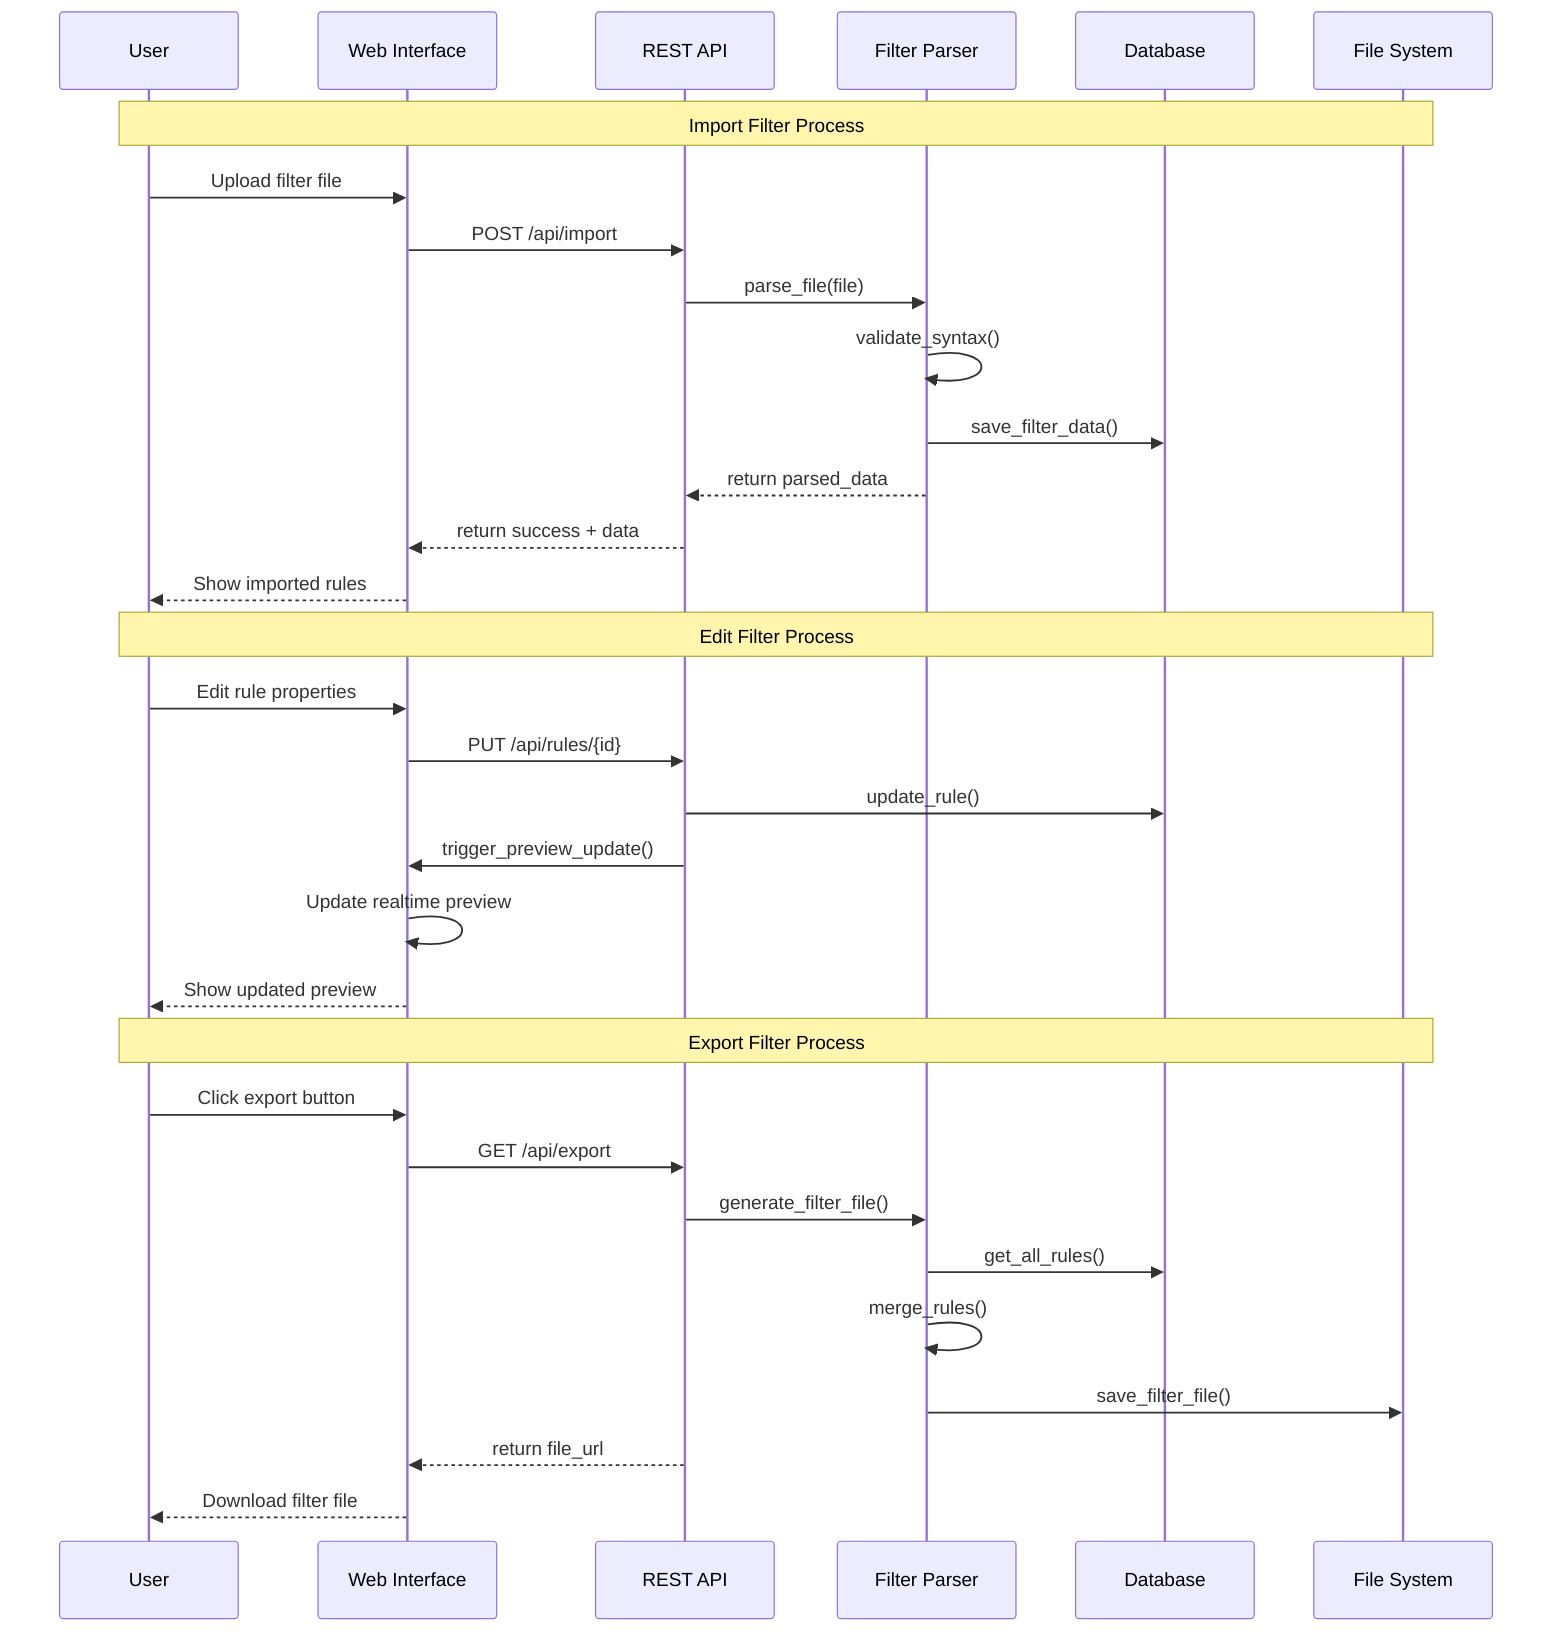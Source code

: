 sequenceDiagram
    participant U as User
    participant UI as Web Interface
    participant API as REST API
    participant P as Filter Parser
    participant DB as Database
    participant FS as File System
    
    Note over U,FS: Import Filter Process
    
    U->>UI: Upload filter file
    UI->>API: POST /api/import
    API->>P: parse_file(file)
    P->>P: validate_syntax()
    P->>DB: save_filter_data()
    P-->>API: return parsed_data
    API-->>UI: return success + data
    UI-->>U: Show imported rules
    
    Note over U,FS: Edit Filter Process
    
    U->>UI: Edit rule properties
    UI->>API: PUT /api/rules/{id}
    API->>DB: update_rule()
    API->>UI: trigger_preview_update()
    UI->>UI: Update realtime preview
    UI-->>U: Show updated preview
    
    Note over U,FS: Export Filter Process
    
    U->>UI: Click export button
    UI->>API: GET /api/export
    API->>P: generate_filter_file()
    P->>DB: get_all_rules()
    P->>P: merge_rules()
    P->>FS: save_filter_file()
    API-->>UI: return file_url
    UI-->>U: Download filter file